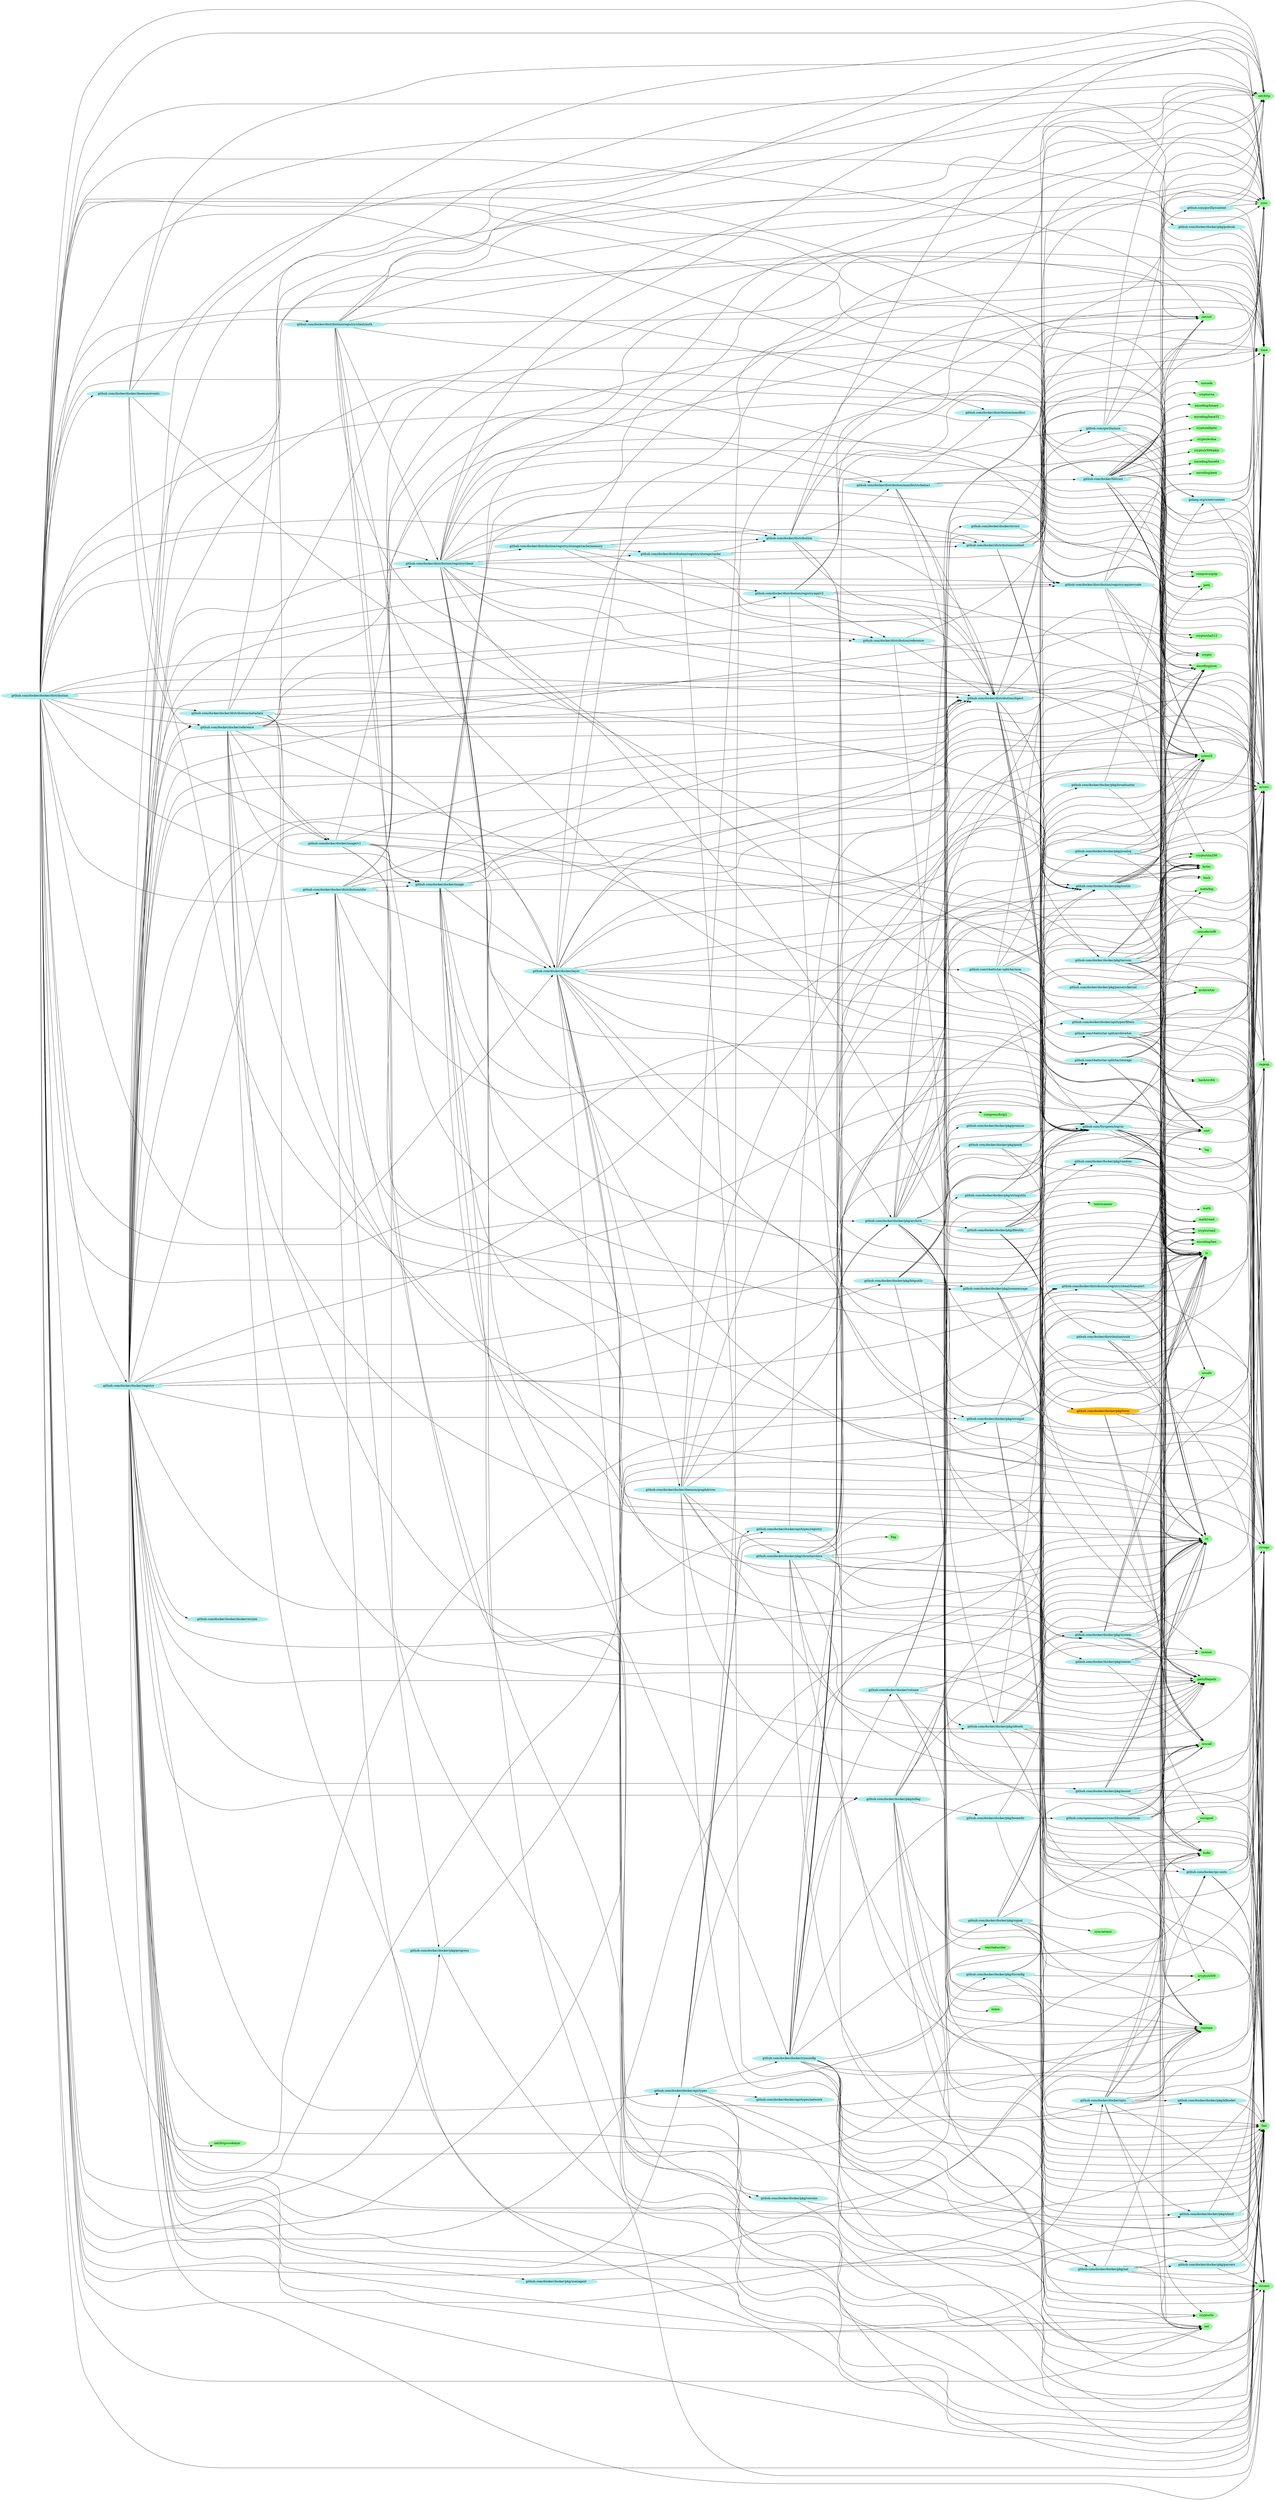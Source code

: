 digraph godep {
rankdir="LR"
0 [label="crypto/ecdsa" style="filled" color="palegreen"];
1 [label="github.com/docker/distribution/reference" style="filled" color="paleturquoise"];
1 -> 2;
1 -> 3;
1 -> 4;
1 -> 5;
6 [label="github.com/docker/distribution/registry/storage/cache" style="filled" color="paleturquoise"];
6 -> 3;
6 -> 7;
6 -> 8;
6 -> 4;
9 [label="github.com/docker/docker/pkg/mflag" style="filled" color="paleturquoise"];
9 -> 2;
9 -> 3;
9 -> 10;
9 -> 11;
9 -> 12;
9 -> 13;
9 -> 14;
9 -> 15;
9 -> 16;
9 -> 17;
9 -> 18;
19 [label="encoding/json" style="filled" color="palegreen"];
20 [label="sync" style="filled" color="palegreen"];
7 [label="github.com/docker/distribution" style="filled" color="paleturquoise"];
7 -> 2;
7 -> 3;
7 -> 8;
7 -> 4;
7 -> 21;
7 -> 11;
7 -> 22;
7 -> 16;
7 -> 18;
8 [label="github.com/docker/distribution/context" style="filled" color="paleturquoise"];
8 -> 2;
8 -> 3;
8 -> 23;
8 -> 24;
8 -> 25;
8 -> 26;
8 -> 27;
8 -> 22;
8 -> 13;
8 -> 16;
8 -> 20;
8 -> 18;
28 [label="github.com/docker/docker/pkg/mount" style="filled" color="paleturquoise"];
28 -> 29;
28 -> 3;
28 -> 11;
28 -> 12;
28 -> 16;
28 -> 30;
28 -> 18;
31 [label="github.com/docker/docker/pkg/jsonmessage" style="filled" color="paleturquoise"];
31 -> 19;
31 -> 3;
31 -> 32;
31 -> 33;
31 -> 34;
31 -> 11;
31 -> 16;
31 -> 18;
35 [label="github.com/docker/docker/pkg/archive" style="filled" color="paleturquoise"];
35 -> 36;
35 -> 29;
35 -> 37;
35 -> 38;
35 -> 39;
35 -> 2;
35 -> 3;
35 -> 23;
35 -> 40;
35 -> 41;
35 -> 42;
35 -> 43;
35 -> 44;
35 -> 45;
35 -> 11;
35 -> 46;
35 -> 12;
35 -> 47;
35 -> 48;
35 -> 13;
35 -> 14;
35 -> 16;
35 -> 30;
35 -> 18;
35 -> 49;
49 [label="unsafe" style="filled" color="palegreen"];
50 [label="github.com/docker/distribution/registry/storage/cache/memory" style="filled" color="paleturquoise"];
50 -> 7;
50 -> 8;
50 -> 4;
50 -> 1;
50 -> 6;
50 -> 20;
44 [label="github.com/docker/docker/pkg/promise" style="filled" color="paleturquoise"];
51 [label="crypto/x509" style="filled" color="palegreen"];
52 [label="github.com/docker/docker/daemon/graphdriver" style="filled" color="paleturquoise"];
52 -> 2;
52 -> 3;
52 -> 23;
52 -> 35;
52 -> 53;
52 -> 41;
52 -> 42;
52 -> 12;
52 -> 48;
52 -> 16;
52 -> 30;
52 -> 18;
54 [label="github.com/docker/docker/volume" style="filled" color="paleturquoise"];
54 -> 3;
54 -> 23;
54 -> 55;
54 -> 45;
54 -> 12;
54 -> 48;
54 -> 13;
54 -> 16;
56 [label="github.com/docker/docker/dockerversion" style="filled" color="paleturquoise"];
39 [label="compress/gzip" style="filled" color="palegreen"];
57 [label="crypto/rand" style="filled" color="palegreen"];
58 [label="github.com/docker/docker/pkg/random" style="filled" color="paleturquoise"];
58 -> 57;
58 -> 11;
58 -> 59;
58 -> 60;
58 -> 61;
58 -> 20;
58 -> 18;
62 [label="github.com/docker/docker/layer" style="filled" color="paleturquoise"];
62 -> 36;
62 -> 37;
62 -> 39;
62 -> 2;
62 -> 3;
62 -> 23;
62 -> 4;
62 -> 52;
62 -> 35;
62 -> 42;
62 -> 63;
62 -> 64;
62 -> 65;
62 -> 11;
62 -> 46;
62 -> 12;
62 -> 48;
62 -> 5;
62 -> 13;
62 -> 15;
62 -> 20;
66 [label="unicode/utf8" style="filled" color="palegreen"];
67 [label="hash" style="filled" color="palegreen"];
68 [label="github.com/docker/docker/api/types/filters" style="filled" color="paleturquoise"];
68 -> 19;
68 -> 2;
68 -> 3;
68 -> 5;
68 -> 16;
69 [label="github.com/docker/docker/pkg/nat" style="filled" color="paleturquoise"];
69 -> 3;
69 -> 70;
69 -> 27;
69 -> 14;
69 -> 15;
69 -> 16;
61 [label="math/rand" style="filled" color="palegreen"];
22 [label="net/http" style="filled" color="palegreen"];
71 [label="github.com/docker/docker/pkg/broadcaster" style="filled" color="paleturquoise"];
71 -> 11;
71 -> 20;
59 [label="math" style="filled" color="palegreen"];
72 [label="hash/crc64" style="filled" color="palegreen"];
34 [label="github.com/docker/go-units" style="filled" color="paleturquoise"];
34 -> 3;
34 -> 5;
34 -> 15;
34 -> 16;
34 -> 18;
73 [label="github.com/docker/docker/image" style="filled" color="paleturquoise"];
73 -> 19;
73 -> 2;
73 -> 3;
73 -> 23;
73 -> 4;
73 -> 62;
73 -> 74;
73 -> 11;
73 -> 46;
73 -> 12;
73 -> 48;
73 -> 20;
73 -> 18;
75 [label="github.com/vbatts/tar-split/archive/tar" style="filled" color="paleturquoise"];
75 -> 37;
75 -> 2;
75 -> 3;
75 -> 11;
75 -> 46;
75 -> 12;
75 -> 76;
75 -> 15;
75 -> 16;
75 -> 30;
75 -> 18;
12 [label="os" style="filled" color="palegreen"];
4 [label="github.com/docker/distribution/digest" style="filled" color="paleturquoise"];
4 -> 37;
4 -> 77;
4 -> 2;
4 -> 3;
4 -> 78;
4 -> 67;
4 -> 11;
4 -> 46;
4 -> 5;
4 -> 14;
4 -> 16;
4 -> 20;
79 [label="crypto/sha512" style="filled" color="palegreen"];
80 [label="crypto/x509/pkix" style="filled" color="palegreen"];
81 [label="github.com/docker/distribution/registry/api/errcode" style="filled" color="paleturquoise"];
81 -> 19;
81 -> 3;
81 -> 22;
81 -> 14;
81 -> 16;
81 -> 20;
82 [label="flag" style="filled" color="palegreen"];
83 [label="os/signal" style="filled" color="palegreen"];
47 [label="os/exec" style="filled" color="palegreen"];
24 [label="github.com/docker/distribution/uuid" style="filled" color="paleturquoise"];
24 -> 57;
24 -> 3;
24 -> 11;
24 -> 12;
24 -> 30;
24 -> 18;
84 [label="crypto/sha256" style="filled" color="palegreen"];
48 [label="path/filepath" style="filled" color="palegreen"];
42 [label="github.com/docker/docker/pkg/ioutils" style="filled" color="paleturquoise"];
42 -> 37;
42 -> 84;
42 -> 85;
42 -> 2;
42 -> 3;
42 -> 26;
42 -> 11;
42 -> 46;
42 -> 22;
42 -> 12;
42 -> 20;
38 [label="compress/bzip2" style="filled" color="palegreen"];
25 [label="github.com/gorilla/mux" style="filled" color="paleturquoise"];
25 -> 37;
25 -> 2;
25 -> 3;
25 -> 86;
25 -> 22;
25 -> 87;
25 -> 76;
25 -> 5;
25 -> 16;
26 [label="golang.org/x/net/context" style="filled" color="paleturquoise"];
26 -> 2;
26 -> 3;
26 -> 20;
26 -> 18;
88 [label="encoding/base64" style="filled" color="palegreen"];
89 [label="encoding/pem" style="filled" color="palegreen"];
86 [label="github.com/gorilla/context" style="filled" color="paleturquoise"];
86 -> 22;
86 -> 20;
86 -> 18;
10 [label="github.com/docker/docker/pkg/homedir" style="filled" color="paleturquoise"];
10 -> 90;
10 -> 12;
10 -> 13;
91 [label="github.com/docker/docker/pkg/pubsub" style="filled" color="paleturquoise"];
91 -> 20;
91 -> 18;
92 [label="github.com/docker/docker/image/v1" style="filled" color="paleturquoise"];
92 -> 19;
92 -> 3;
92 -> 23;
92 -> 4;
92 -> 73;
92 -> 62;
92 -> 93;
92 -> 5;
92 -> 16;
94 [label="github.com/docker/docker/pkg/progress" style="filled" color="paleturquoise"];
94 -> 3;
94 -> 11;
95 [label="github.com/docker/docker/distribution" style="filled" color="paleturquoise"];
95 -> 29;
95 -> 39;
95 -> 19;
95 -> 2;
95 -> 3;
95 -> 23;
95 -> 7;
95 -> 4;
95 -> 96;
95 -> 21;
95 -> 81;
95 -> 97;
95 -> 98;
95 -> 99;
95 -> 100;
95 -> 101;
95 -> 102;
95 -> 103;
95 -> 73;
95 -> 92;
95 -> 62;
95 -> 42;
95 -> 94;
95 -> 63;
95 -> 104;
95 -> 105;
95 -> 106;
95 -> 26;
95 -> 11;
95 -> 46;
95 -> 27;
95 -> 22;
95 -> 87;
95 -> 12;
95 -> 13;
95 -> 16;
95 -> 20;
95 -> 18;
3 [label="fmt" style="filled" color="palegreen"];
99 [label="github.com/docker/distribution/registry/client/transport" style="filled" color="paleturquoise"];
99 -> 29;
99 -> 2;
99 -> 3;
99 -> 11;
99 -> 22;
99 -> 12;
99 -> 20;
74 [label="github.com/docker/docker/runconfig" style="filled" color="paleturquoise"];
74 -> 19;
74 -> 3;
74 -> 107;
74 -> 108;
74 -> 71;
74 -> 42;
74 -> 9;
74 -> 28;
74 -> 69;
74 -> 70;
74 -> 109;
74 -> 110;
74 -> 111;
74 -> 54;
74 -> 34;
74 -> 11;
74 -> 46;
74 -> 76;
74 -> 13;
74 -> 15;
74 -> 16;
14 [label="sort" style="filled" color="palegreen"];
78 [label="github.com/docker/docker/pkg/tarsum" style="filled" color="paleturquoise"];
78 -> 36;
78 -> 37;
78 -> 39;
78 -> 77;
78 -> 84;
78 -> 85;
78 -> 2;
78 -> 3;
78 -> 67;
78 -> 11;
78 -> 14;
78 -> 15;
78 -> 16;
15 [label="strconv" style="filled" color="palegreen"];
112 [label="github.com/docker/docker/pkg/httputils" style="filled" color="paleturquoise"];
112 -> 2;
112 -> 3;
112 -> 23;
112 -> 31;
112 -> 11;
112 -> 113;
112 -> 22;
112 -> 5;
112 -> 16;
112 -> 18;
114 [label="github.com/docker/distribution/registry/api/v2" style="filled" color="paleturquoise"];
114 -> 4;
114 -> 1;
114 -> 81;
114 -> 25;
114 -> 22;
114 -> 87;
114 -> 5;
114 -> 16;
115 [label="github.com/docker/docker/api/types/registry" style="filled" color="paleturquoise"];
115 -> 19;
115 -> 27;
116 [label="sync/atomic" style="filled" color="palegreen"];
97 [label="github.com/docker/distribution/registry/client" style="filled" color="paleturquoise"];
97 -> 37;
97 -> 19;
97 -> 3;
97 -> 7;
97 -> 8;
97 -> 4;
97 -> 21;
97 -> 1;
97 -> 81;
97 -> 114;
97 -> 99;
97 -> 6;
97 -> 50;
97 -> 11;
97 -> 46;
97 -> 22;
97 -> 87;
97 -> 12;
97 -> 15;
97 -> 18;
45 [label="github.com/docker/docker/pkg/system" style="filled" color="paleturquoise"];
45 -> 29;
45 -> 2;
45 -> 34;
45 -> 11;
45 -> 12;
45 -> 48;
45 -> 15;
45 -> 16;
45 -> 30;
45 -> 18;
45 -> 49;
101 [label="github.com/docker/docker/daemon/events" style="filled" color="paleturquoise"];
101 -> 68;
101 -> 31;
101 -> 91;
101 -> 104;
101 -> 20;
101 -> 18;
117 [label="text/scanner" style="filled" color="palegreen"];
60 [label="math/big" style="filled" color="palegreen"];
102 [label="github.com/docker/docker/distribution/metadata" style="filled" color="paleturquoise"];
102 -> 19;
102 -> 4;
102 -> 92;
102 -> 62;
102 -> 46;
102 -> 12;
102 -> 48;
102 -> 20;
113 [label="mime" style="filled" color="palegreen"];
29 [label="bufio" style="filled" color="palegreen"];
96 [label="github.com/docker/distribution/manifest" style="filled" color="paleturquoise"];
118 [label="unicode" style="filled" color="palegreen"];
104 [label="github.com/docker/docker/reference" style="filled" color="paleturquoise"];
104 -> 19;
104 -> 2;
104 -> 3;
104 -> 4;
104 -> 1;
104 -> 73;
104 -> 92;
104 -> 46;
104 -> 12;
104 -> 48;
104 -> 14;
104 -> 16;
104 -> 20;
13 [label="runtime" style="filled" color="palegreen"];
46 [label="io/ioutil" style="filled" color="palegreen"];
119 [label="github.com/docker/docker/api/types/network" style="filled" color="paleturquoise"];
107 [label="github.com/docker/docker/opts" style="filled" color="paleturquoise"];
107 -> 29;
107 -> 3;
107 -> 108;
107 -> 111;
107 -> 34;
107 -> 27;
107 -> 87;
107 -> 12;
107 -> 5;
107 -> 13;
107 -> 15;
107 -> 16;
109 [label="github.com/docker/docker/pkg/signal" style="filled" color="paleturquoise"];
109 -> 3;
109 -> 23;
109 -> 12;
109 -> 83;
109 -> 13;
109 -> 15;
109 -> 16;
109 -> 116;
109 -> 30;
53 [label="github.com/docker/docker/pkg/chrootarchive" style="filled" color="paleturquoise"];
53 -> 37;
53 -> 19;
53 -> 82;
53 -> 3;
53 -> 35;
53 -> 41;
53 -> 120;
53 -> 45;
53 -> 11;
53 -> 46;
53 -> 12;
53 -> 48;
53 -> 13;
53 -> 30;
64 [label="github.com/vbatts/tar-split/tar/asm" style="filled" color="paleturquoise"];
64 -> 37;
64 -> 3;
64 -> 75;
64 -> 65;
64 -> 67;
64 -> 72;
64 -> 11;
64 -> 46;
64 -> 20;
16 [label="strings" style="filled" color="palegreen"];
18 [label="time" style="filled" color="palegreen"];
87 [label="net/url" style="filled" color="palegreen"];
5 [label="regexp" style="filled" color="palegreen"];
121 [label="github.com/docker/docker/pkg/tlsconfig" style="filled" color="paleturquoise"];
121 -> 122;
121 -> 51;
121 -> 3;
121 -> 23;
121 -> 46;
121 -> 12;
123 [label="github.com/docker/docker/pkg/parsers/kernel" style="filled" color="paleturquoise"];
123 -> 37;
123 -> 2;
123 -> 3;
123 -> 30;
124 [label="log" style="filled" color="palegreen"];
125 [label="crypto/rsa" style="filled" color="palegreen"];
120 [label="github.com/docker/docker/pkg/reexec" style="filled" color="paleturquoise"];
120 -> 3;
120 -> 12;
120 -> 47;
120 -> 48;
120 -> 30;
103 [label="github.com/docker/docker/distribution/xfer" style="filled" color="paleturquoise"];
103 -> 2;
103 -> 3;
103 -> 23;
103 -> 4;
103 -> 73;
103 -> 62;
103 -> 35;
103 -> 42;
103 -> 94;
103 -> 26;
103 -> 11;
103 -> 20;
103 -> 18;
2 [label="errors" style="filled" color="palegreen"];
30 [label="syscall" style="filled" color="palegreen"];
65 [label="github.com/vbatts/tar-split/tar/storage" style="filled" color="paleturquoise"];
65 -> 37;
65 -> 19;
65 -> 2;
65 -> 72;
65 -> 11;
65 -> 12;
65 -> 48;
65 -> 66;
37 [label="bytes" style="filled" color="palegreen"];
100 [label="github.com/docker/docker/api/types" style="filled" color="paleturquoise"];
100 -> 29;
100 -> 68;
100 -> 119;
100 -> 115;
100 -> 69;
100 -> 111;
100 -> 93;
100 -> 74;
100 -> 11;
100 -> 27;
100 -> 12;
100 -> 18;
32 [label="github.com/docker/docker/pkg/jsonlog" style="filled" color="paleturquoise"];
32 -> 37;
32 -> 19;
32 -> 2;
32 -> 3;
32 -> 18;
32 -> 66;
41 [label="github.com/docker/docker/pkg/idtools" style="filled" color="paleturquoise"];
41 -> 29;
41 -> 3;
41 -> 45;
41 -> 12;
41 -> 47;
41 -> 48;
41 -> 14;
41 -> 15;
41 -> 16;
41 -> 30;
126 [label="encoding/binary" style="filled" color="palegreen"];
90 [label="github.com/opencontainers/runc/libcontainer/user" style="filled" color="paleturquoise"];
90 -> 29;
90 -> 2;
90 -> 3;
90 -> 11;
90 -> 12;
90 -> 15;
90 -> 16;
90 -> 30;
55 [label="github.com/docker/docker/errors" style="filled" color="paleturquoise"];
55 -> 81;
55 -> 22;
127 [label="net/http/cookiejar" style="filled" color="palegreen"];
77 [label="crypto" style="filled" color="palegreen"];
122 [label="crypto/tls" style="filled" color="palegreen"];
70 [label="github.com/docker/docker/pkg/parsers" style="filled" color="paleturquoise"];
70 -> 3;
70 -> 15;
70 -> 16;
105 [label="github.com/docker/docker/registry" style="filled" color="paleturquoise"];
105 -> 37;
105 -> 84;
105 -> 79;
105 -> 122;
105 -> 51;
105 -> 85;
105 -> 19;
105 -> 2;
105 -> 3;
105 -> 23;
105 -> 4;
105 -> 81;
105 -> 114;
105 -> 97;
105 -> 99;
105 -> 100;
105 -> 115;
105 -> 56;
105 -> 107;
105 -> 112;
105 -> 42;
105 -> 9;
105 -> 123;
105 -> 63;
105 -> 78;
105 -> 121;
105 -> 128;
105 -> 104;
105 -> 11;
105 -> 46;
105 -> 27;
105 -> 22;
105 -> 127;
105 -> 87;
105 -> 12;
105 -> 48;
105 -> 13;
105 -> 15;
105 -> 16;
105 -> 20;
105 -> 30;
105 -> 18;
11 [label="io" style="filled" color="palegreen"];
85 [label="encoding/hex" style="filled" color="palegreen"];
110 [label="github.com/docker/docker/pkg/stringutils" style="filled" color="paleturquoise"];
110 -> 37;
110 -> 19;
110 -> 58;
110 -> 61;
110 -> 16;
40 [label="github.com/docker/docker/pkg/fileutils" style="filled" color="paleturquoise"];
40 -> 2;
40 -> 3;
40 -> 23;
40 -> 11;
40 -> 46;
40 -> 12;
40 -> 48;
40 -> 5;
40 -> 16;
40 -> 117;
129 [label="encoding/base32" style="filled" color="palegreen"];
108 [label="github.com/docker/docker/pkg/blkiodev" style="filled" color="paleturquoise"];
108 -> 3;
63 [label="github.com/docker/docker/pkg/stringid" style="filled" color="paleturquoise"];
63 -> 57;
63 -> 85;
63 -> 58;
63 -> 11;
63 -> 5;
63 -> 15;
63 -> 16;
128 [label="github.com/docker/docker/pkg/useragent" style="filled" color="paleturquoise"];
128 -> 16;
106 [label="github.com/docker/libtrust" style="filled" color="paleturquoise"];
106 -> 37;
106 -> 77;
106 -> 0;
106 -> 130;
106 -> 57;
106 -> 125;
106 -> 84;
106 -> 79;
106 -> 122;
106 -> 51;
106 -> 80;
106 -> 129;
106 -> 88;
106 -> 126;
106 -> 19;
106 -> 89;
106 -> 2;
106 -> 3;
106 -> 11;
106 -> 46;
106 -> 60;
106 -> 27;
106 -> 87;
106 -> 12;
106 -> 76;
106 -> 48;
106 -> 14;
106 -> 16;
106 -> 20;
106 -> 18;
106 -> 118;
130 [label="crypto/elliptic" style="filled" color="palegreen"];
76 [label="path" style="filled" color="palegreen"];
27 [label="net" style="filled" color="palegreen"];
36 [label="archive/tar" style="filled" color="palegreen"];
21 [label="github.com/docker/distribution/manifest/schema1" style="filled" color="paleturquoise"];
21 -> 51;
21 -> 19;
21 -> 23;
21 -> 4;
21 -> 96;
21 -> 106;
23 [label="github.com/Sirupsen/logrus" style="filled" color="paleturquoise"];
23 -> 29;
23 -> 37;
23 -> 19;
23 -> 3;
23 -> 11;
23 -> 124;
23 -> 12;
23 -> 13;
23 -> 14;
23 -> 16;
23 -> 20;
23 -> 30;
23 -> 18;
23 -> 49;
111 [label="github.com/docker/docker/pkg/ulimit" style="filled" color="paleturquoise"];
111 -> 3;
111 -> 15;
111 -> 16;
43 [label="github.com/docker/docker/pkg/pools" style="filled" color="paleturquoise"];
43 -> 29;
43 -> 42;
43 -> 11;
43 -> 20;
98 [label="github.com/docker/distribution/registry/client/auth" style="filled" color="paleturquoise"];
98 -> 19;
98 -> 2;
98 -> 3;
98 -> 23;
98 -> 97;
98 -> 99;
98 -> 22;
98 -> 87;
98 -> 16;
98 -> 20;
98 -> 18;
93 [label="github.com/docker/docker/pkg/version" style="filled" color="paleturquoise"];
93 -> 15;
93 -> 16;
17 [label="text/tabwriter" style="filled" color="palegreen"];
33 [label="github.com/docker/docker/pkg/term" style="filled" color="darkgoldenrod1"];
33 -> 2;
33 -> 11;
33 -> 12;
33 -> 83;
33 -> 30;
33 -> 49;
}
